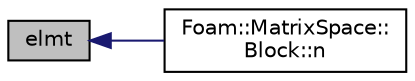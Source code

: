 digraph "elmt"
{
  bgcolor="transparent";
  edge [fontname="Helvetica",fontsize="10",labelfontname="Helvetica",labelfontsize="10"];
  node [fontname="Helvetica",fontsize="10",shape=record];
  rankdir="LR";
  Node19 [label="elmt",height=0.2,width=0.4,color="black", fillcolor="grey75", style="filled", fontcolor="black"];
  Node19 -> Node20 [dir="back",color="midnightblue",fontsize="10",style="solid",fontname="Helvetica"];
  Node20 [label="Foam::MatrixSpace::\lBlock::n",height=0.2,width=0.4,color="black",URL="$a28925.html#a4fc34aace053a3fa25b880653b83fafa",tooltip="Return the number of columns in the block. "];
}
